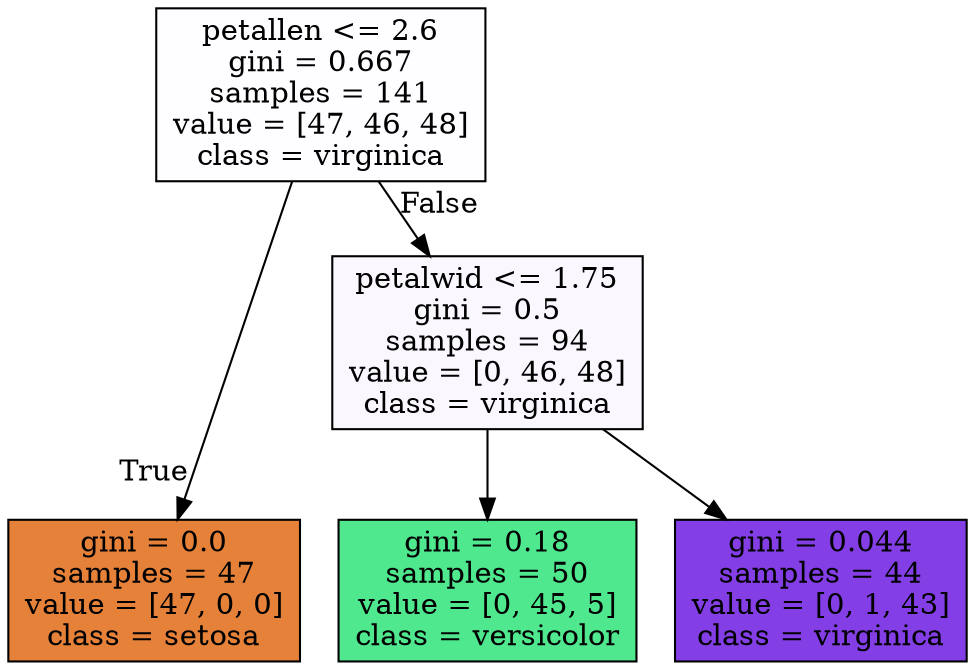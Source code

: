 digraph Tree {
node [shape=box, style="filled", color="black"] ;
graph [ranksep=equally, splines=polyline] ;
0 [label="petallen <= 2.6\ngini = 0.667\nsamples = 141\nvalue = [47, 46, 48]\nclass = virginica", fillcolor="#fefdff"] ;
1 [label="gini = 0.0\nsamples = 47\nvalue = [47, 0, 0]\nclass = setosa", fillcolor="#e58139"] ;
0 -> 1 [labeldistance=2.5, labelangle=45, headlabel="True"] ;
2 [label="petalwid <= 1.75\ngini = 0.5\nsamples = 94\nvalue = [0, 46, 48]\nclass = virginica", fillcolor="#faf7fe"] ;
0 -> 2 [labeldistance=2.5, labelangle=-45, headlabel="False"] ;
3 [label="gini = 0.18\nsamples = 50\nvalue = [0, 45, 5]\nclass = versicolor", fillcolor="#4fe88f"] ;
2 -> 3 ;
4 [label="gini = 0.044\nsamples = 44\nvalue = [0, 1, 43]\nclass = virginica", fillcolor="#843ee6"] ;
2 -> 4 ;
{rank=same ; 0} ;
{rank=same ; 2} ;
{rank=same ; 1; 3; 4} ;
}